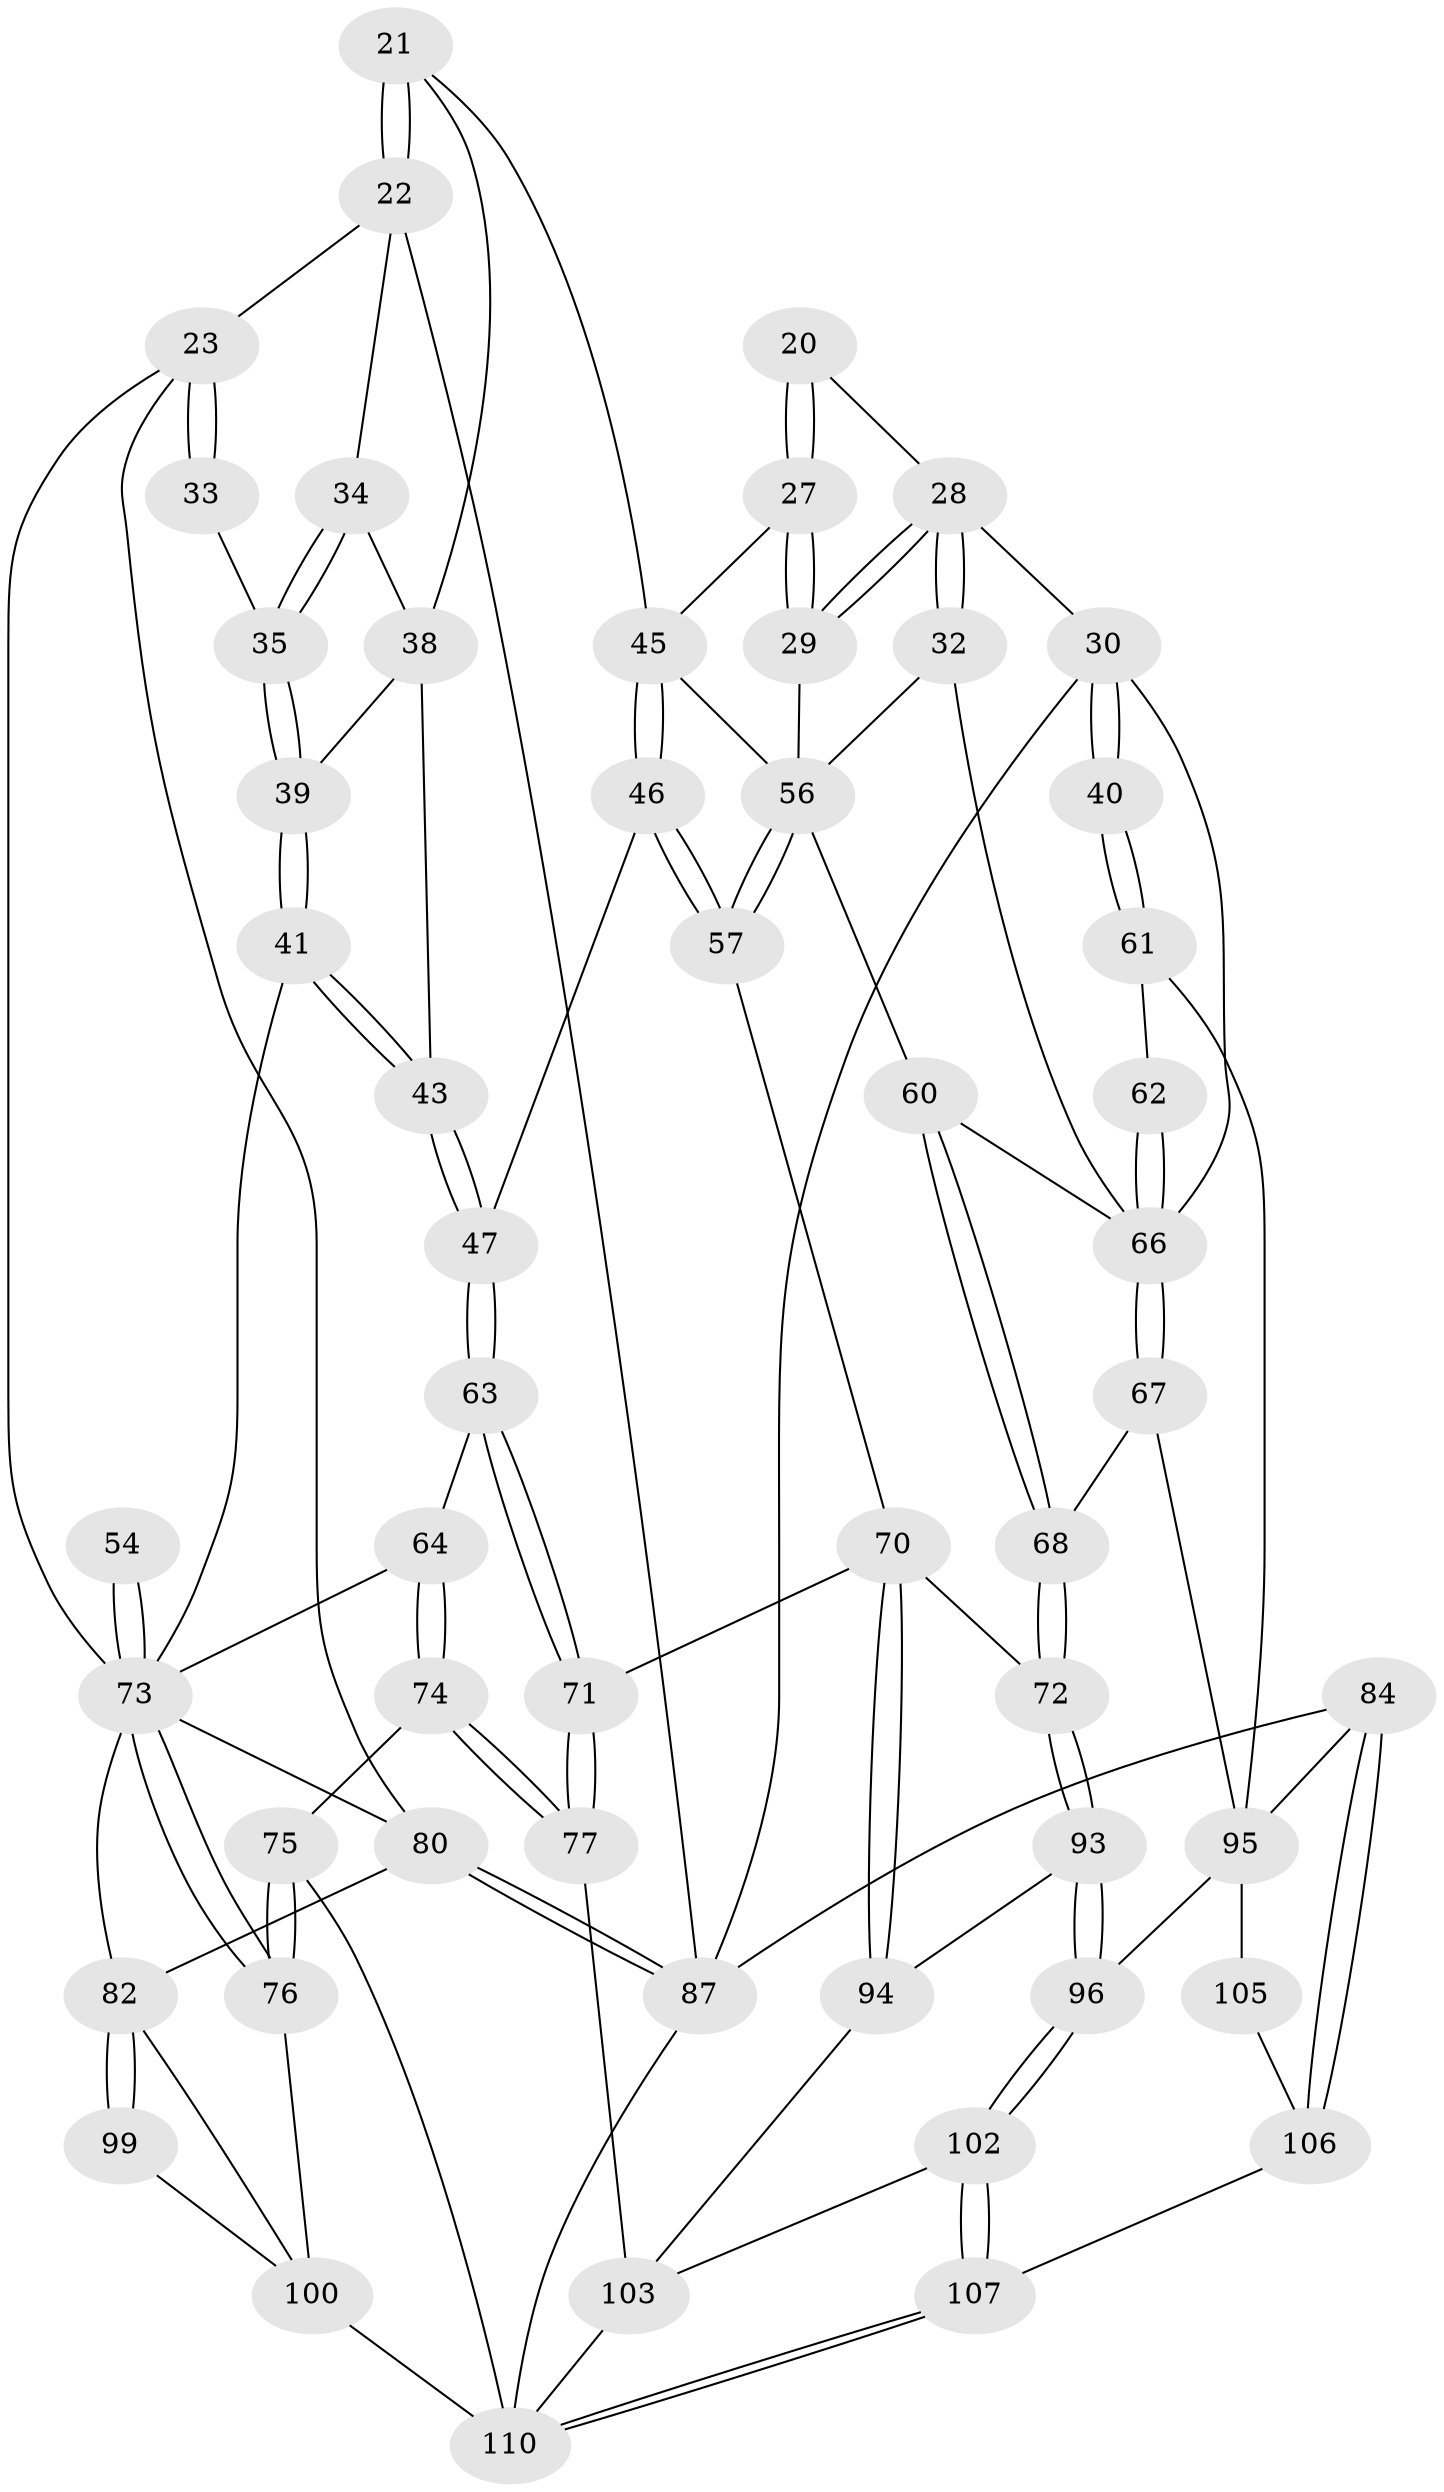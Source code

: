// original degree distribution, {3: 0.01818181818181818, 4: 0.21818181818181817, 5: 0.5636363636363636, 6: 0.2}
// Generated by graph-tools (version 1.1) at 2025/01/03/09/25 05:01:57]
// undirected, 55 vertices, 128 edges
graph export_dot {
graph [start="1"]
  node [color=gray90,style=filled];
  20 [pos="+0.6900793383058319+0.15119058270468028",super="+7"];
  21 [pos="+0.46487297537981803+0.21243743661227557",super="+10"];
  22 [pos="+0.41665124316557295+0.17930332573001437",super="+19+11"];
  23 [pos="+0.20821195561769373+0.26694264324342065",super="+17+18"];
  27 [pos="+0.6909129843260188+0.1692448685601442",super="+8"];
  28 [pos="+0.8190182583394918+0.2521667094854996",super="+3+1"];
  29 [pos="+0.7328651949830036+0.24756051010368502"];
  30 [pos="+0.9423953223199711+0.33078806423993196",super="+4+5+13"];
  32 [pos="+0.8977317415877323+0.33047097831426064"];
  33 [pos="+0.29510446195003986+0.1545835155120509"];
  34 [pos="+0.4079405470218225+0.18509910956551753"];
  35 [pos="+0.32631593494235905+0.19435771954176792"];
  38 [pos="+0.39301712349121043+0.20720571436885798",super="+37"];
  39 [pos="+0.33806363317957977+0.23014655008923035"];
  40 [pos="+1+0.38935941556027903"];
  41 [pos="+0.3481530877906062+0.37342870043062604"];
  43 [pos="+0.37292716304221063+0.3831728104199391"];
  45 [pos="+0.5873911236532322+0.3030242652638512",super="+44"];
  46 [pos="+0.5309679139107112+0.40181254923178805"];
  47 [pos="+0.3920628731768159+0.4011327523798365"];
  54 [pos="+0.08400963592842896+0.493181189149921"];
  56 [pos="+0.6703979080417992+0.47066838984448944",super="+49+50+48"];
  57 [pos="+0.6076985054167567+0.48921550859214263"];
  60 [pos="+0.695104245482111+0.4768408242947178"];
  61 [pos="+1+0.45235276638707894"];
  62 [pos="+0.8621282047847314+0.5997635220672651"];
  63 [pos="+0.38858448866058914+0.42882282092158813"];
  64 [pos="+0.30312835610658795+0.5315601482331631"];
  66 [pos="+0.8426807193735375+0.618701151106872",super="+59+58"];
  67 [pos="+0.8398042447759066+0.625828038179645"];
  68 [pos="+0.7732342304970846+0.6207144439405298"];
  70 [pos="+0.4921469031574772+0.6359231067753146",super="+69"];
  71 [pos="+0.4282742499170825+0.6352124075153878"];
  72 [pos="+0.6204064511213699+0.6386600421430779"];
  73 [pos="+0.2161660095849281+0.6050863993671163",super="+65+55"];
  74 [pos="+0.3356268131942677+0.6554143736408359"];
  75 [pos="+0.3036029177515431+0.6655198758308811"];
  76 [pos="+0.23469703518397753+0.6401235957115856"];
  77 [pos="+0.40710272249864615+0.6524625619931897"];
  80 [pos="+0+1",super="+52"];
  82 [pos="+0.13728666009326676+0.6995524134542528",super="+79"];
  84 [pos="+1+1"];
  87 [pos="+0+1",super="+14+83+15"];
  93 [pos="+0.6420712128647745+0.762769245709602"];
  94 [pos="+0.5146394693483272+0.7815972560514791"];
  95 [pos="+0.7590464055224039+0.8252276630597369",super="+92+91"];
  96 [pos="+0.6740984228981645+0.811186340145838"];
  99 [pos="+0.06755784582811213+0.8553855472360057"];
  100 [pos="+0.1351786458786894+0.8561676998378334",super="+90"];
  102 [pos="+0.6125248527670432+0.8912884817697906"];
  103 [pos="+0.4554762987254365+0.9216642034105987",super="+97+98"];
  105 [pos="+0.7896643471348138+0.8563995875169517",super="+101"];
  106 [pos="+0.7580099510137074+0.9520610208756481"];
  107 [pos="+0.6831128164514646+1"];
  110 [pos="+0.673660851191054+1",super="+109"];
  20 -- 27 [weight=2];
  20 -- 27;
  20 -- 28 [weight=2];
  21 -- 22 [weight=2];
  21 -- 22;
  21 -- 38;
  21 -- 45;
  22 -- 34;
  22 -- 23;
  22 -- 87;
  23 -- 33 [weight=2];
  23 -- 33;
  23 -- 73;
  23 -- 80;
  27 -- 29;
  27 -- 29;
  27 -- 45;
  28 -- 29;
  28 -- 29;
  28 -- 32;
  28 -- 32;
  28 -- 30;
  29 -- 56;
  30 -- 40 [weight=2];
  30 -- 40;
  30 -- 87 [weight=3];
  30 -- 66;
  32 -- 56;
  32 -- 66;
  33 -- 35;
  34 -- 35;
  34 -- 35;
  34 -- 38;
  35 -- 39;
  35 -- 39;
  38 -- 39;
  38 -- 43;
  39 -- 41;
  39 -- 41;
  40 -- 61;
  40 -- 61;
  41 -- 43;
  41 -- 43;
  41 -- 73;
  43 -- 47;
  43 -- 47;
  45 -- 46;
  45 -- 46;
  45 -- 56 [weight=2];
  46 -- 47;
  46 -- 57;
  46 -- 57;
  47 -- 63;
  47 -- 63;
  54 -- 73 [weight=3];
  54 -- 73;
  56 -- 57;
  56 -- 57;
  56 -- 60;
  57 -- 70;
  60 -- 68;
  60 -- 68;
  60 -- 66;
  61 -- 62;
  61 -- 95;
  62 -- 66 [weight=2];
  62 -- 66;
  63 -- 64;
  63 -- 71;
  63 -- 71;
  64 -- 74;
  64 -- 74;
  64 -- 73;
  66 -- 67;
  66 -- 67;
  67 -- 68;
  67 -- 95;
  68 -- 72;
  68 -- 72;
  70 -- 71;
  70 -- 94;
  70 -- 94;
  70 -- 72;
  71 -- 77;
  71 -- 77;
  72 -- 93;
  72 -- 93;
  73 -- 76;
  73 -- 76;
  73 -- 82;
  73 -- 80 [weight=2];
  74 -- 75;
  74 -- 77;
  74 -- 77;
  75 -- 76;
  75 -- 76;
  75 -- 110;
  76 -- 100;
  77 -- 103;
  80 -- 87 [weight=3];
  80 -- 87;
  80 -- 82;
  82 -- 99 [weight=2];
  82 -- 99;
  82 -- 100;
  84 -- 106;
  84 -- 106;
  84 -- 87;
  84 -- 95;
  87 -- 110 [weight=2];
  93 -- 94;
  93 -- 96;
  93 -- 96;
  94 -- 103;
  95 -- 96;
  95 -- 105 [weight=3];
  96 -- 102;
  96 -- 102;
  99 -- 100;
  100 -- 110 [weight=2];
  102 -- 103;
  102 -- 107;
  102 -- 107;
  103 -- 110 [weight=2];
  105 -- 106;
  106 -- 107;
  107 -- 110;
  107 -- 110;
}
